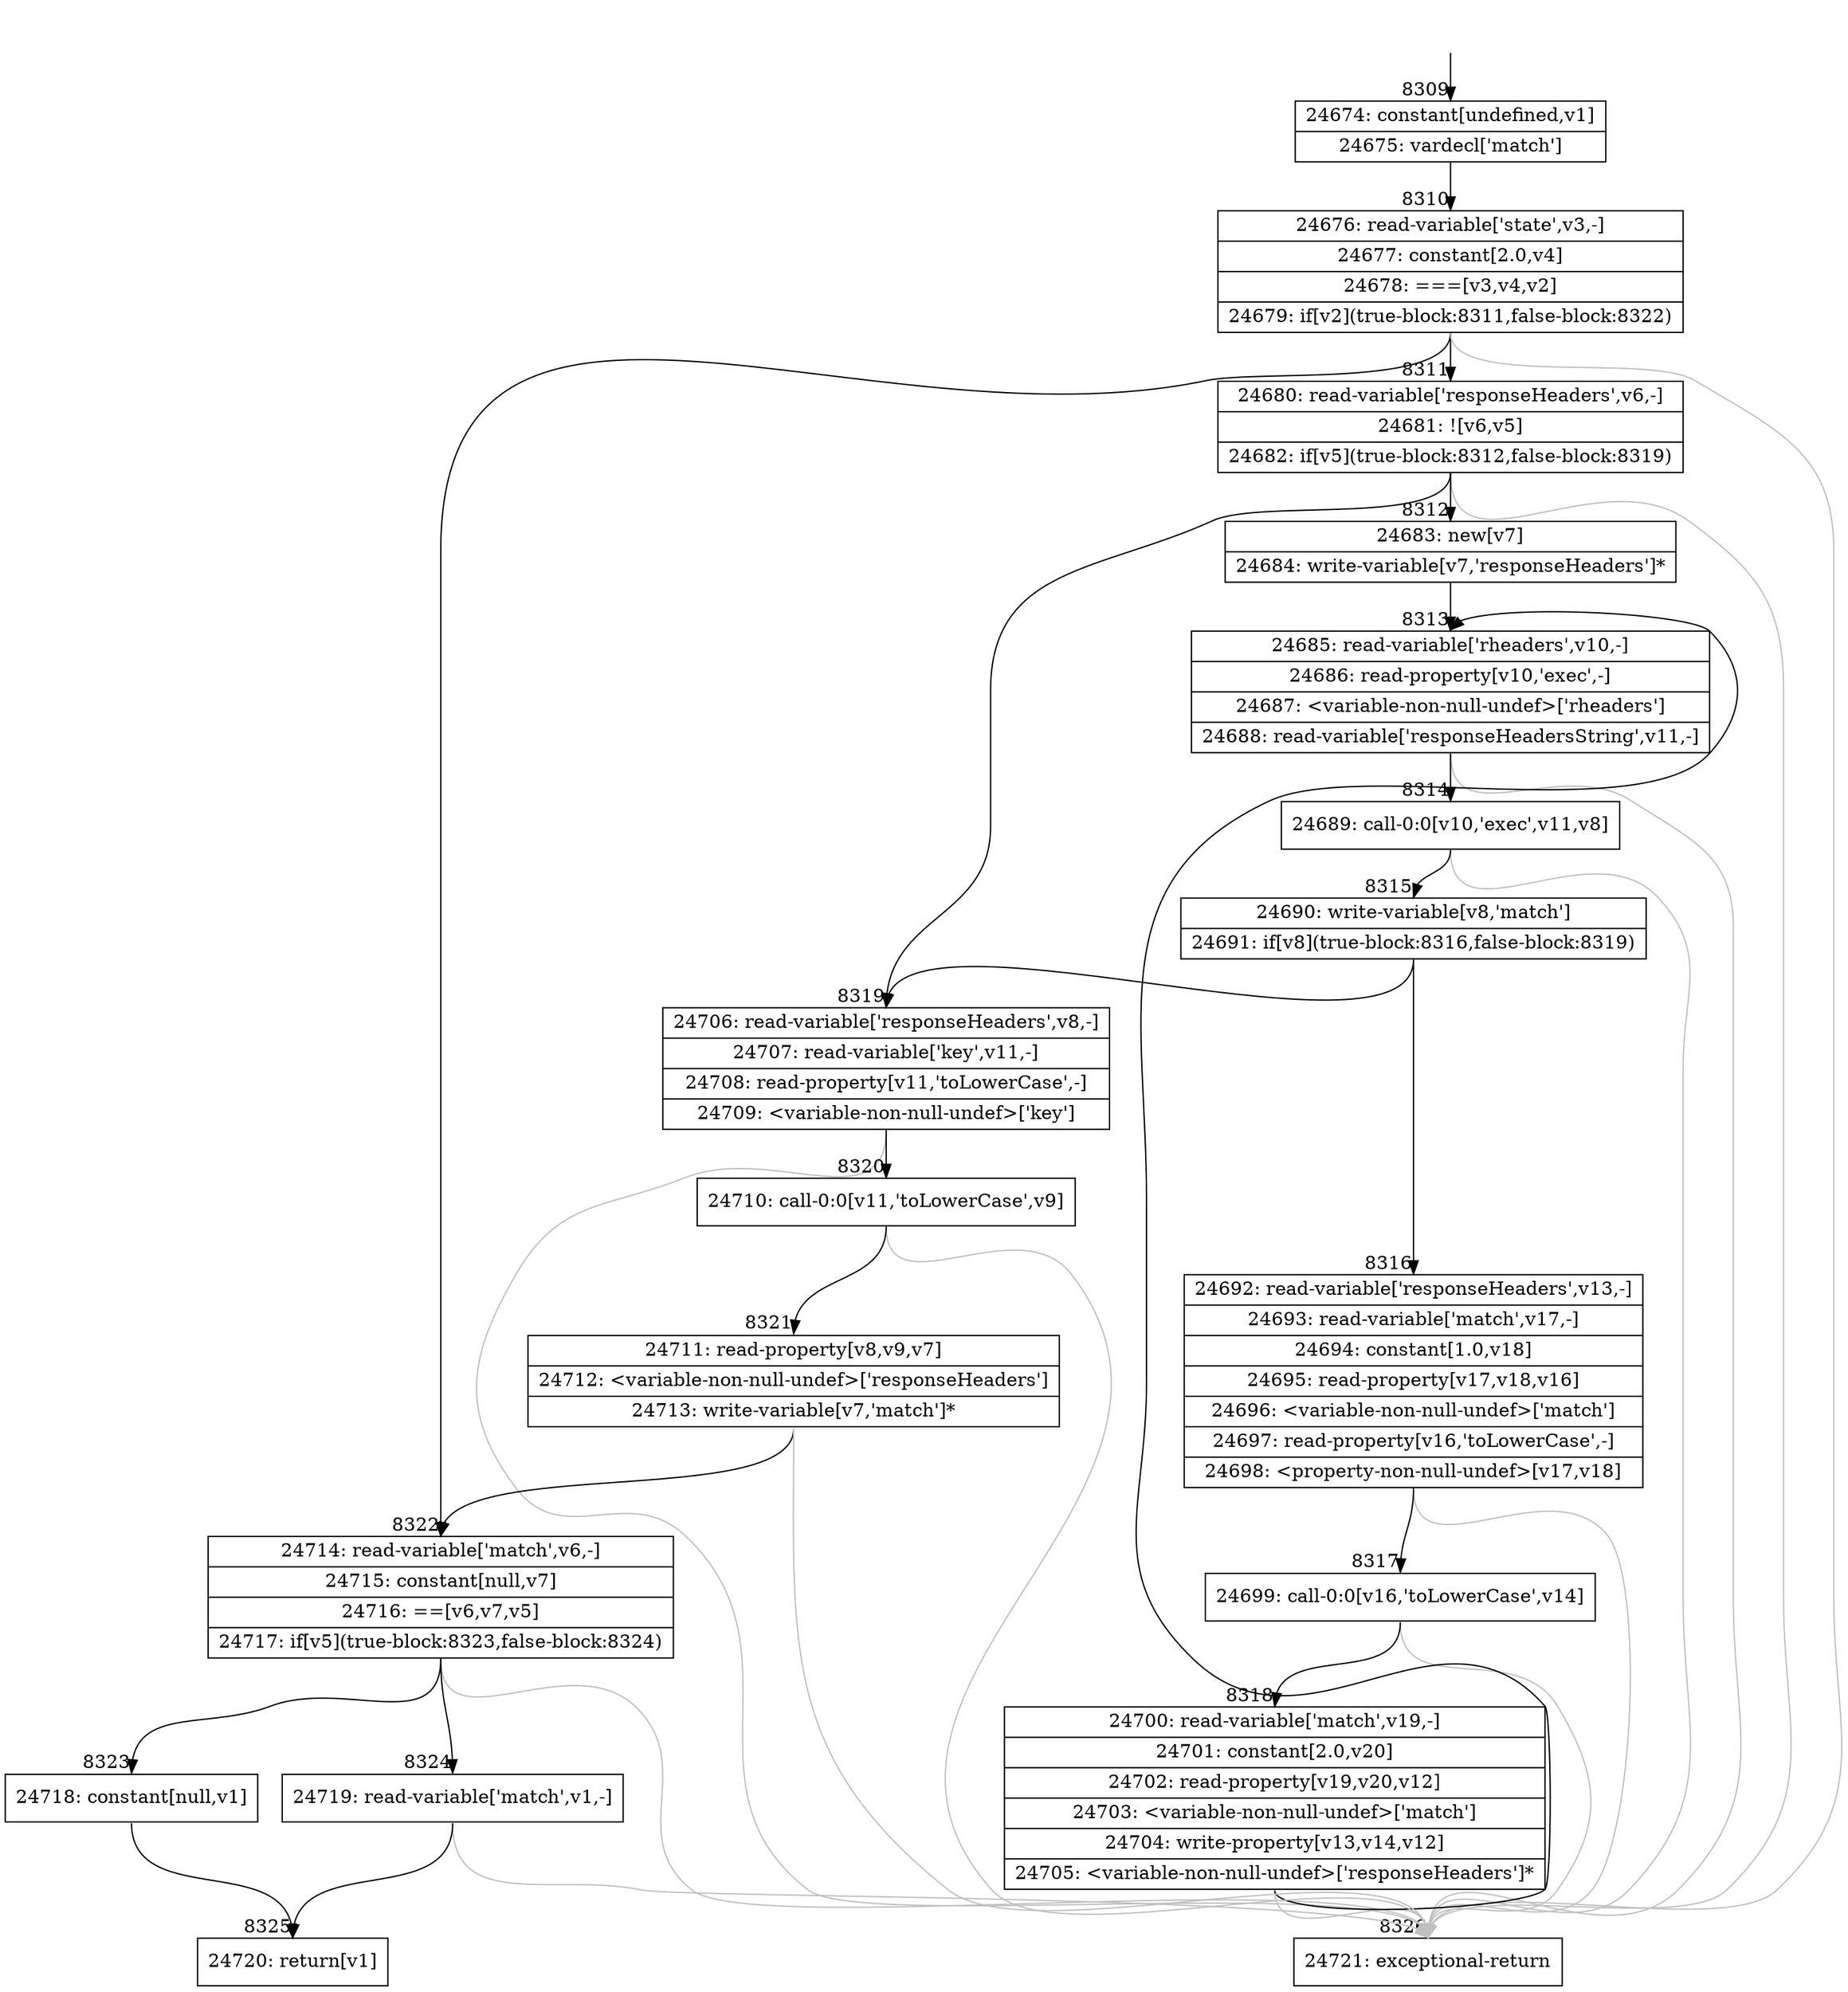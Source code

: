 digraph {
rankdir="TD"
BB_entry515[shape=none,label=""];
BB_entry515 -> BB8309 [tailport=s, headport=n, headlabel="    8309"]
BB8309 [shape=record label="{24674: constant[undefined,v1]|24675: vardecl['match']}" ] 
BB8309 -> BB8310 [tailport=s, headport=n, headlabel="      8310"]
BB8310 [shape=record label="{24676: read-variable['state',v3,-]|24677: constant[2.0,v4]|24678: ===[v3,v4,v2]|24679: if[v2](true-block:8311,false-block:8322)}" ] 
BB8310 -> BB8311 [tailport=s, headport=n, headlabel="      8311"]
BB8310 -> BB8322 [tailport=s, headport=n, headlabel="      8322"]
BB8310 -> BB8326 [tailport=s, headport=n, color=gray, headlabel="      8326"]
BB8311 [shape=record label="{24680: read-variable['responseHeaders',v6,-]|24681: ![v6,v5]|24682: if[v5](true-block:8312,false-block:8319)}" ] 
BB8311 -> BB8312 [tailport=s, headport=n, headlabel="      8312"]
BB8311 -> BB8319 [tailport=s, headport=n, headlabel="      8319"]
BB8311 -> BB8326 [tailport=s, headport=n, color=gray]
BB8312 [shape=record label="{24683: new[v7]|24684: write-variable[v7,'responseHeaders']*}" ] 
BB8312 -> BB8313 [tailport=s, headport=n, headlabel="      8313"]
BB8313 [shape=record label="{24685: read-variable['rheaders',v10,-]|24686: read-property[v10,'exec',-]|24687: \<variable-non-null-undef\>['rheaders']|24688: read-variable['responseHeadersString',v11,-]}" ] 
BB8313 -> BB8314 [tailport=s, headport=n, headlabel="      8314"]
BB8313 -> BB8326 [tailport=s, headport=n, color=gray]
BB8314 [shape=record label="{24689: call-0:0[v10,'exec',v11,v8]}" ] 
BB8314 -> BB8315 [tailport=s, headport=n, headlabel="      8315"]
BB8314 -> BB8326 [tailport=s, headport=n, color=gray]
BB8315 [shape=record label="{24690: write-variable[v8,'match']|24691: if[v8](true-block:8316,false-block:8319)}" ] 
BB8315 -> BB8316 [tailport=s, headport=n, headlabel="      8316"]
BB8315 -> BB8319 [tailport=s, headport=n]
BB8316 [shape=record label="{24692: read-variable['responseHeaders',v13,-]|24693: read-variable['match',v17,-]|24694: constant[1.0,v18]|24695: read-property[v17,v18,v16]|24696: \<variable-non-null-undef\>['match']|24697: read-property[v16,'toLowerCase',-]|24698: \<property-non-null-undef\>[v17,v18]}" ] 
BB8316 -> BB8317 [tailport=s, headport=n, headlabel="      8317"]
BB8316 -> BB8326 [tailport=s, headport=n, color=gray]
BB8317 [shape=record label="{24699: call-0:0[v16,'toLowerCase',v14]}" ] 
BB8317 -> BB8318 [tailport=s, headport=n, headlabel="      8318"]
BB8317 -> BB8326 [tailport=s, headport=n, color=gray]
BB8318 [shape=record label="{24700: read-variable['match',v19,-]|24701: constant[2.0,v20]|24702: read-property[v19,v20,v12]|24703: \<variable-non-null-undef\>['match']|24704: write-property[v13,v14,v12]|24705: \<variable-non-null-undef\>['responseHeaders']*}" ] 
BB8318 -> BB8313 [tailport=s, headport=n]
BB8318 -> BB8326 [tailport=s, headport=n, color=gray]
BB8319 [shape=record label="{24706: read-variable['responseHeaders',v8,-]|24707: read-variable['key',v11,-]|24708: read-property[v11,'toLowerCase',-]|24709: \<variable-non-null-undef\>['key']}" ] 
BB8319 -> BB8320 [tailport=s, headport=n, headlabel="      8320"]
BB8319 -> BB8326 [tailport=s, headport=n, color=gray]
BB8320 [shape=record label="{24710: call-0:0[v11,'toLowerCase',v9]}" ] 
BB8320 -> BB8321 [tailport=s, headport=n, headlabel="      8321"]
BB8320 -> BB8326 [tailport=s, headport=n, color=gray]
BB8321 [shape=record label="{24711: read-property[v8,v9,v7]|24712: \<variable-non-null-undef\>['responseHeaders']|24713: write-variable[v7,'match']*}" ] 
BB8321 -> BB8322 [tailport=s, headport=n]
BB8321 -> BB8326 [tailport=s, headport=n, color=gray]
BB8322 [shape=record label="{24714: read-variable['match',v6,-]|24715: constant[null,v7]|24716: ==[v6,v7,v5]|24717: if[v5](true-block:8323,false-block:8324)}" ] 
BB8322 -> BB8323 [tailport=s, headport=n, headlabel="      8323"]
BB8322 -> BB8324 [tailport=s, headport=n, headlabel="      8324"]
BB8322 -> BB8326 [tailport=s, headport=n, color=gray]
BB8323 [shape=record label="{24718: constant[null,v1]}" ] 
BB8323 -> BB8325 [tailport=s, headport=n, headlabel="      8325"]
BB8324 [shape=record label="{24719: read-variable['match',v1,-]}" ] 
BB8324 -> BB8325 [tailport=s, headport=n]
BB8324 -> BB8326 [tailport=s, headport=n, color=gray]
BB8325 [shape=record label="{24720: return[v1]}" ] 
BB8326 [shape=record label="{24721: exceptional-return}" ] 
}
